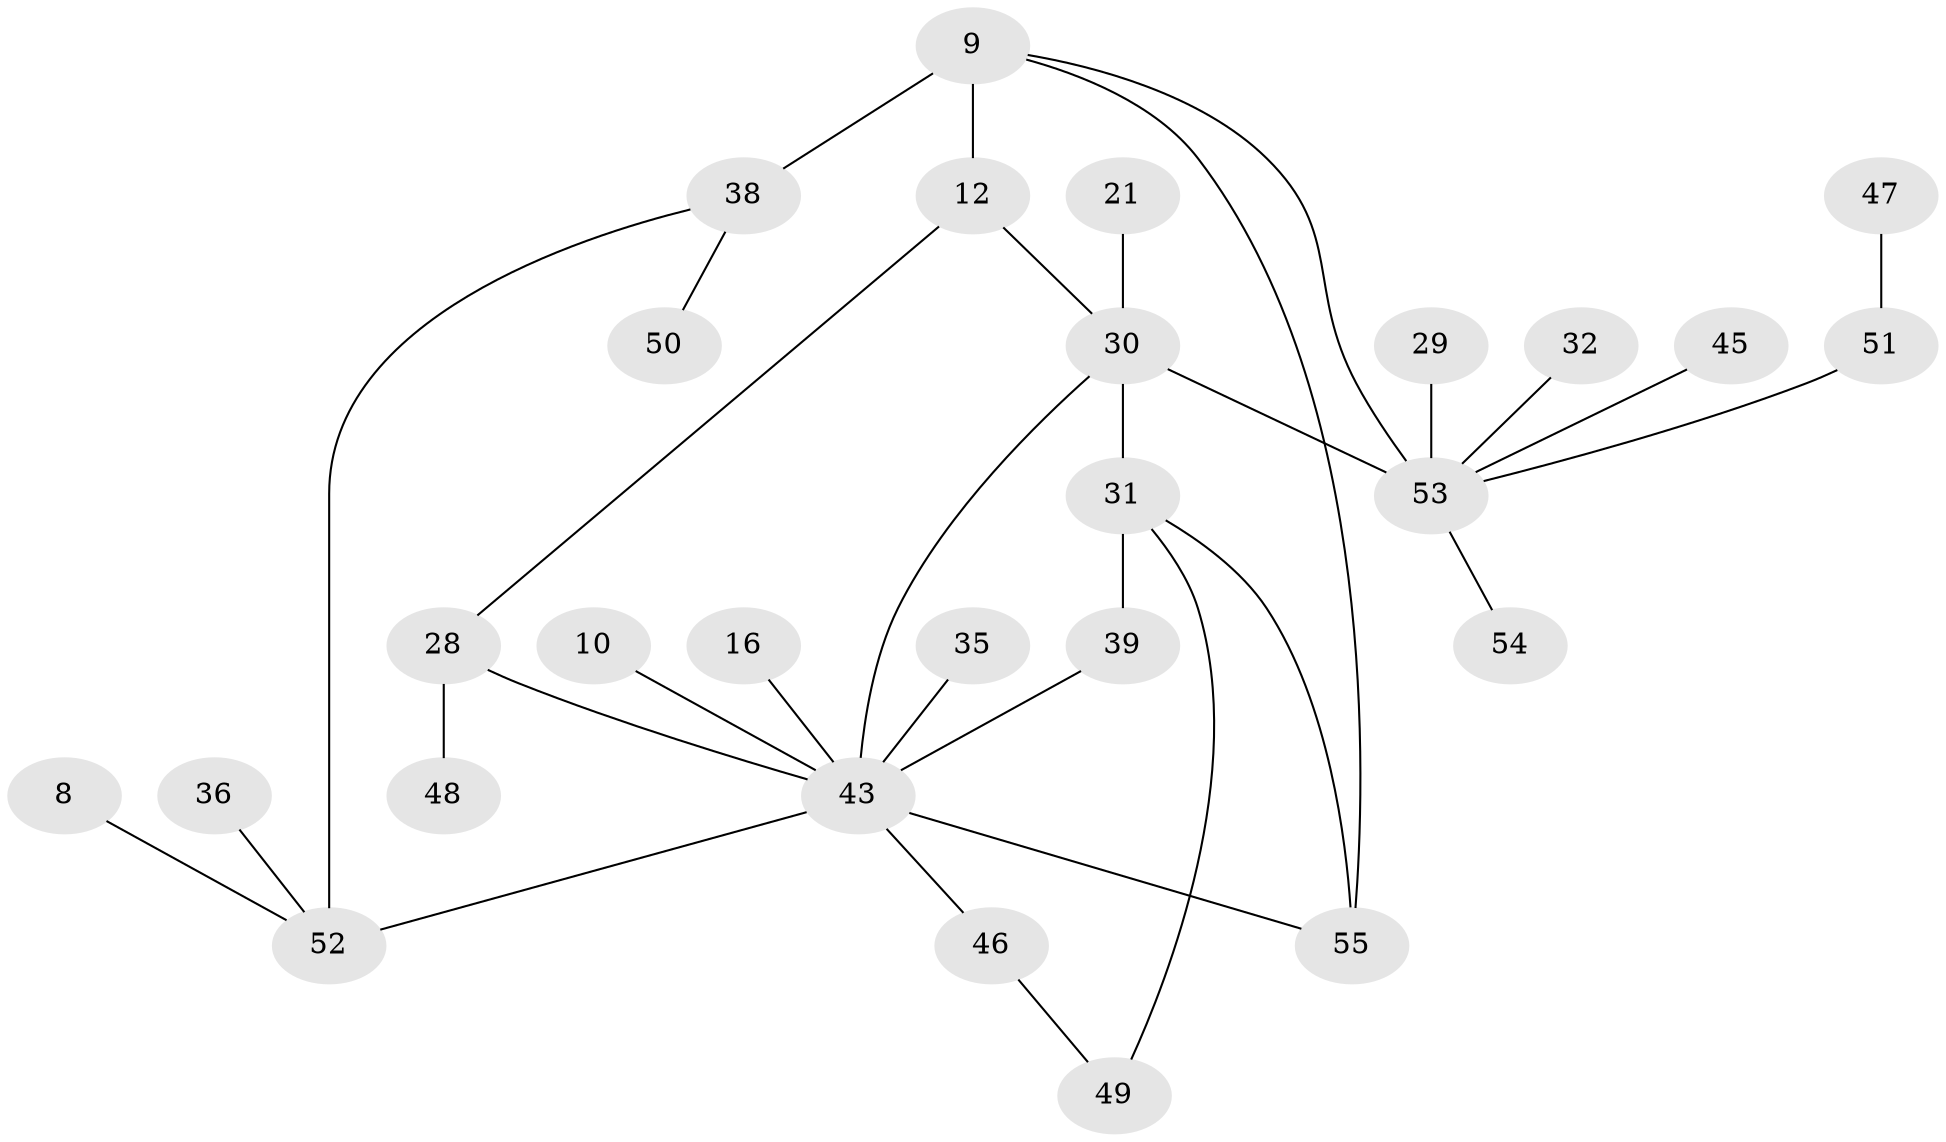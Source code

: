 // original degree distribution, {8: 0.01818181818181818, 6: 0.01818181818181818, 2: 0.34545454545454546, 3: 0.2, 5: 0.09090909090909091, 4: 0.07272727272727272, 1: 0.2545454545454545}
// Generated by graph-tools (version 1.1) at 2025/41/03/09/25 04:41:02]
// undirected, 27 vertices, 33 edges
graph export_dot {
graph [start="1"]
  node [color=gray90,style=filled];
  8;
  9;
  10 [super="+3"];
  12 [super="+6"];
  16;
  21;
  28 [super="+20"];
  29;
  30 [super="+5+23+22"];
  31 [super="+13"];
  32;
  35;
  36;
  38 [super="+17"];
  39;
  43 [super="+42+37+2"];
  45;
  46;
  47;
  48;
  49;
  50;
  51 [super="+34"];
  52 [super="+33"];
  53 [super="+41+44"];
  54;
  55 [super="+11"];
  8 -- 52;
  9 -- 38 [weight=2];
  9 -- 55;
  9 -- 12;
  9 -- 53;
  10 -- 43;
  12 -- 30 [weight=2];
  12 -- 28;
  16 -- 43;
  21 -- 30;
  28 -- 48;
  28 -- 43 [weight=2];
  29 -- 53;
  30 -- 31 [weight=2];
  30 -- 53 [weight=3];
  30 -- 43 [weight=3];
  31 -- 55;
  31 -- 49;
  31 -- 39;
  32 -- 53;
  35 -- 43;
  36 -- 52;
  38 -- 50;
  38 -- 52;
  39 -- 43;
  43 -- 52 [weight=2];
  43 -- 46;
  43 -- 55;
  45 -- 53;
  46 -- 49;
  47 -- 51;
  51 -- 53;
  53 -- 54;
}
